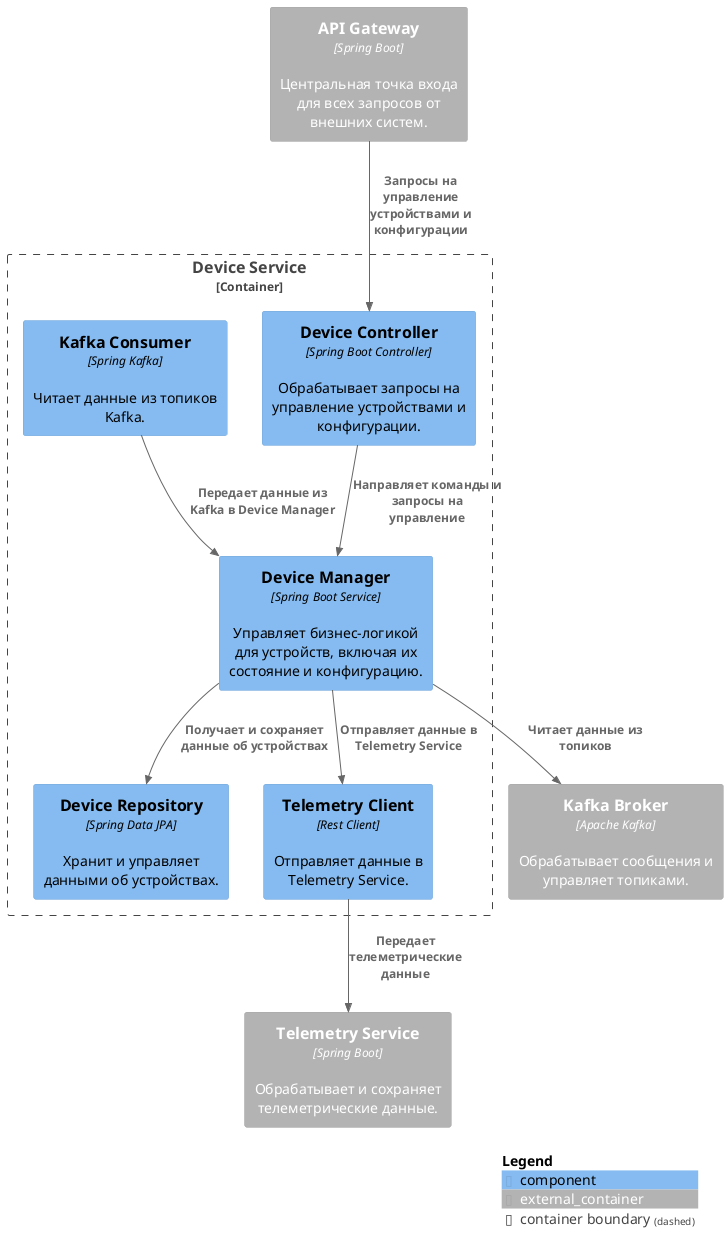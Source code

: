 @startuml
!include <C4/C4_Component>

Container_Boundary(deviceServiceContainer, "Device Service") {

    Component(deviceController, "Device Controller", "Spring Boot Controller", "Обрабатывает запросы на управление устройствами и конфигурации.")
    Component(deviceManager, "Device Manager", "Spring Boot Service", "Управляет бизнес-логикой для устройств, включая их состояние и конфигурацию.")
    Component(deviceRepository, "Device Repository", "Spring Data JPA", "Хранит и управляет данными об устройствах.")
    Component(kafkaConsumer, "Kafka Consumer", "Spring Kafka", "Читает данные из топиков Kafka.")
    Component(telemetryClient, "Telemetry Client", "Rest Client", "Отправляет данные в Telemetry Service.")

    Rel(deviceController, deviceManager, "Направляет команды и запросы на управление")
    Rel(deviceManager, deviceRepository, "Получает и сохраняет данные об устройствах")
    Rel(kafkaConsumer, deviceManager, "Передает данные из Kafka в Device Manager")
    Rel(deviceManager, telemetryClient, "Отправляет данные в Telemetry Service")

}

Container_Ext(apiGateway, "API Gateway", "Spring Boot", "Центральная точка входа для всех запросов от внешних систем.")
Container_Ext(kafkaBroker, "Kafka Broker", "Apache Kafka", "Обрабатывает сообщения и управляет топиками.")
Container_Ext(telemetryService, "Telemetry Service", "Spring Boot", "Обрабатывает и сохраняет телеметрические данные.")

Rel(apiGateway, deviceController, "Запросы на управление устройствами и конфигурации")
Rel(deviceManager, kafkaBroker, "Читает данные из топиков")
Rel(telemetryClient, telemetryService, "Передает телеметрические данные")

SHOW_LEGEND()
@enduml
